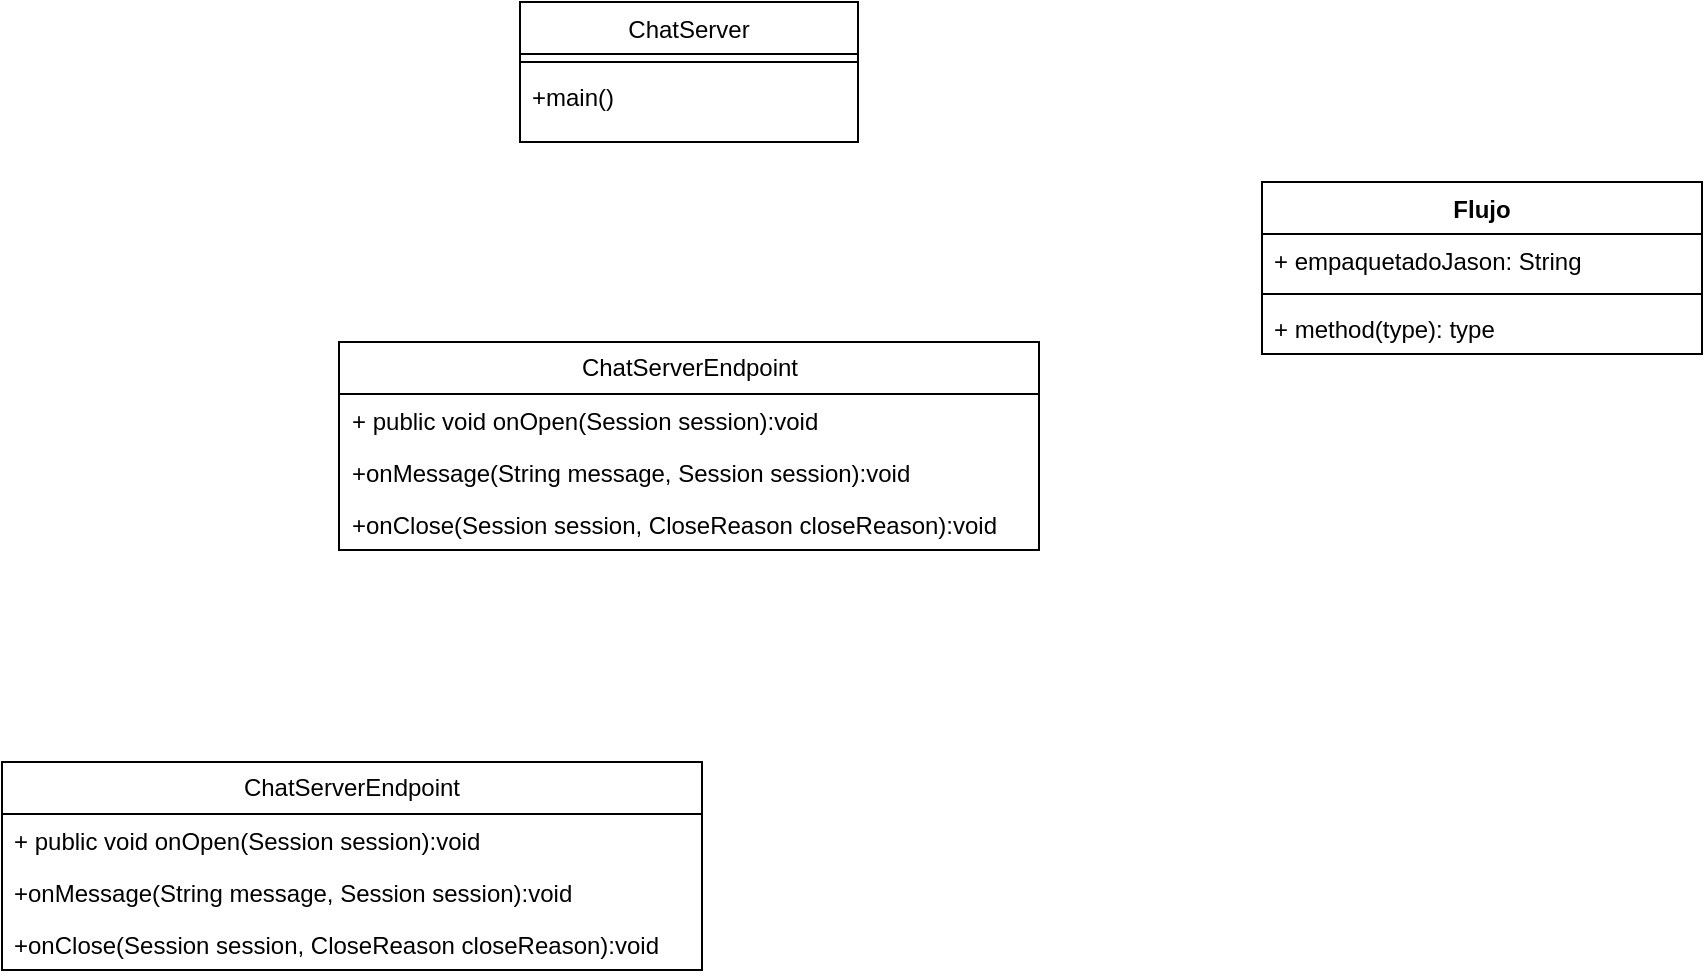 <mxfile version="26.2.6">
  <diagram id="C5RBs43oDa-KdzZeNtuy" name="Page-1">
    <mxGraphModel dx="1333" dy="810" grid="1" gridSize="10" guides="1" tooltips="1" connect="1" arrows="1" fold="1" page="1" pageScale="1" pageWidth="3300" pageHeight="4681" math="0" shadow="0">
      <root>
        <mxCell id="WIyWlLk6GJQsqaUBKTNV-0" />
        <mxCell id="WIyWlLk6GJQsqaUBKTNV-1" parent="WIyWlLk6GJQsqaUBKTNV-0" />
        <mxCell id="zkfFHV4jXpPFQw0GAbJ--6" value="ChatServer" style="swimlane;fontStyle=0;align=center;verticalAlign=top;childLayout=stackLayout;horizontal=1;startSize=26;horizontalStack=0;resizeParent=1;resizeLast=0;collapsible=1;marginBottom=0;rounded=0;shadow=0;strokeWidth=1;" parent="WIyWlLk6GJQsqaUBKTNV-1" vertex="1">
          <mxGeometry x="339" y="70" width="169" height="70" as="geometry">
            <mxRectangle x="130" y="380" width="160" height="26" as="alternateBounds" />
          </mxGeometry>
        </mxCell>
        <mxCell id="zkfFHV4jXpPFQw0GAbJ--9" value="" style="line;html=1;strokeWidth=1;align=left;verticalAlign=middle;spacingTop=-1;spacingLeft=3;spacingRight=3;rotatable=0;labelPosition=right;points=[];portConstraint=eastwest;" parent="zkfFHV4jXpPFQw0GAbJ--6" vertex="1">
          <mxGeometry y="26" width="169" height="8" as="geometry" />
        </mxCell>
        <mxCell id="zkfFHV4jXpPFQw0GAbJ--11" value="+main()" style="text;align=left;verticalAlign=top;spacingLeft=4;spacingRight=4;overflow=hidden;rotatable=0;points=[[0,0.5],[1,0.5]];portConstraint=eastwest;" parent="zkfFHV4jXpPFQw0GAbJ--6" vertex="1">
          <mxGeometry y="34" width="169" height="26" as="geometry" />
        </mxCell>
        <mxCell id="ea6oxU5bKaKzG_hUSRfB-1" value="ChatServerEndpoint" style="swimlane;fontStyle=0;childLayout=stackLayout;horizontal=1;startSize=26;fillColor=none;horizontalStack=0;resizeParent=1;resizeParentMax=0;resizeLast=0;collapsible=1;marginBottom=0;whiteSpace=wrap;html=1;" vertex="1" parent="WIyWlLk6GJQsqaUBKTNV-1">
          <mxGeometry x="248.5" y="240" width="350" height="104" as="geometry" />
        </mxCell>
        <mxCell id="ea6oxU5bKaKzG_hUSRfB-2" value="+&amp;nbsp;public void onOpen(Session session):void" style="text;strokeColor=none;fillColor=none;align=left;verticalAlign=top;spacingLeft=4;spacingRight=4;overflow=hidden;rotatable=0;points=[[0,0.5],[1,0.5]];portConstraint=eastwest;whiteSpace=wrap;html=1;" vertex="1" parent="ea6oxU5bKaKzG_hUSRfB-1">
          <mxGeometry y="26" width="350" height="26" as="geometry" />
        </mxCell>
        <mxCell id="ea6oxU5bKaKzG_hUSRfB-3" value="+onMessage(String message, Session session):void" style="text;strokeColor=none;fillColor=none;align=left;verticalAlign=top;spacingLeft=4;spacingRight=4;overflow=hidden;rotatable=0;points=[[0,0.5],[1,0.5]];portConstraint=eastwest;whiteSpace=wrap;html=1;" vertex="1" parent="ea6oxU5bKaKzG_hUSRfB-1">
          <mxGeometry y="52" width="350" height="26" as="geometry" />
        </mxCell>
        <mxCell id="ea6oxU5bKaKzG_hUSRfB-4" value="+onClose(Session session, CloseReason closeReason):void" style="text;strokeColor=none;fillColor=none;align=left;verticalAlign=top;spacingLeft=4;spacingRight=4;overflow=hidden;rotatable=0;points=[[0,0.5],[1,0.5]];portConstraint=eastwest;whiteSpace=wrap;html=1;" vertex="1" parent="ea6oxU5bKaKzG_hUSRfB-1">
          <mxGeometry y="78" width="350" height="26" as="geometry" />
        </mxCell>
        <mxCell id="ea6oxU5bKaKzG_hUSRfB-5" value="Flujo" style="swimlane;fontStyle=1;align=center;verticalAlign=top;childLayout=stackLayout;horizontal=1;startSize=26;horizontalStack=0;resizeParent=1;resizeParentMax=0;resizeLast=0;collapsible=1;marginBottom=0;whiteSpace=wrap;html=1;" vertex="1" parent="WIyWlLk6GJQsqaUBKTNV-1">
          <mxGeometry x="710" y="160" width="220" height="86" as="geometry" />
        </mxCell>
        <mxCell id="ea6oxU5bKaKzG_hUSRfB-6" value="+ empaquetadoJason: String" style="text;strokeColor=none;fillColor=none;align=left;verticalAlign=top;spacingLeft=4;spacingRight=4;overflow=hidden;rotatable=0;points=[[0,0.5],[1,0.5]];portConstraint=eastwest;whiteSpace=wrap;html=1;" vertex="1" parent="ea6oxU5bKaKzG_hUSRfB-5">
          <mxGeometry y="26" width="220" height="26" as="geometry" />
        </mxCell>
        <mxCell id="ea6oxU5bKaKzG_hUSRfB-7" value="" style="line;strokeWidth=1;fillColor=none;align=left;verticalAlign=middle;spacingTop=-1;spacingLeft=3;spacingRight=3;rotatable=0;labelPosition=right;points=[];portConstraint=eastwest;strokeColor=inherit;" vertex="1" parent="ea6oxU5bKaKzG_hUSRfB-5">
          <mxGeometry y="52" width="220" height="8" as="geometry" />
        </mxCell>
        <mxCell id="ea6oxU5bKaKzG_hUSRfB-8" value="+ method(type): type" style="text;strokeColor=none;fillColor=none;align=left;verticalAlign=top;spacingLeft=4;spacingRight=4;overflow=hidden;rotatable=0;points=[[0,0.5],[1,0.5]];portConstraint=eastwest;whiteSpace=wrap;html=1;" vertex="1" parent="ea6oxU5bKaKzG_hUSRfB-5">
          <mxGeometry y="60" width="220" height="26" as="geometry" />
        </mxCell>
        <mxCell id="ea6oxU5bKaKzG_hUSRfB-9" value="ChatServerEndpoint" style="swimlane;fontStyle=0;childLayout=stackLayout;horizontal=1;startSize=26;fillColor=none;horizontalStack=0;resizeParent=1;resizeParentMax=0;resizeLast=0;collapsible=1;marginBottom=0;whiteSpace=wrap;html=1;" vertex="1" parent="WIyWlLk6GJQsqaUBKTNV-1">
          <mxGeometry x="80" y="450" width="350" height="104" as="geometry" />
        </mxCell>
        <mxCell id="ea6oxU5bKaKzG_hUSRfB-10" value="+&amp;nbsp;public void onOpen(Session session):void" style="text;strokeColor=none;fillColor=none;align=left;verticalAlign=top;spacingLeft=4;spacingRight=4;overflow=hidden;rotatable=0;points=[[0,0.5],[1,0.5]];portConstraint=eastwest;whiteSpace=wrap;html=1;" vertex="1" parent="ea6oxU5bKaKzG_hUSRfB-9">
          <mxGeometry y="26" width="350" height="26" as="geometry" />
        </mxCell>
        <mxCell id="ea6oxU5bKaKzG_hUSRfB-11" value="+onMessage(String message, Session session):void" style="text;strokeColor=none;fillColor=none;align=left;verticalAlign=top;spacingLeft=4;spacingRight=4;overflow=hidden;rotatable=0;points=[[0,0.5],[1,0.5]];portConstraint=eastwest;whiteSpace=wrap;html=1;" vertex="1" parent="ea6oxU5bKaKzG_hUSRfB-9">
          <mxGeometry y="52" width="350" height="26" as="geometry" />
        </mxCell>
        <mxCell id="ea6oxU5bKaKzG_hUSRfB-12" value="+onClose(Session session, CloseReason closeReason):void" style="text;strokeColor=none;fillColor=none;align=left;verticalAlign=top;spacingLeft=4;spacingRight=4;overflow=hidden;rotatable=0;points=[[0,0.5],[1,0.5]];portConstraint=eastwest;whiteSpace=wrap;html=1;" vertex="1" parent="ea6oxU5bKaKzG_hUSRfB-9">
          <mxGeometry y="78" width="350" height="26" as="geometry" />
        </mxCell>
      </root>
    </mxGraphModel>
  </diagram>
</mxfile>
